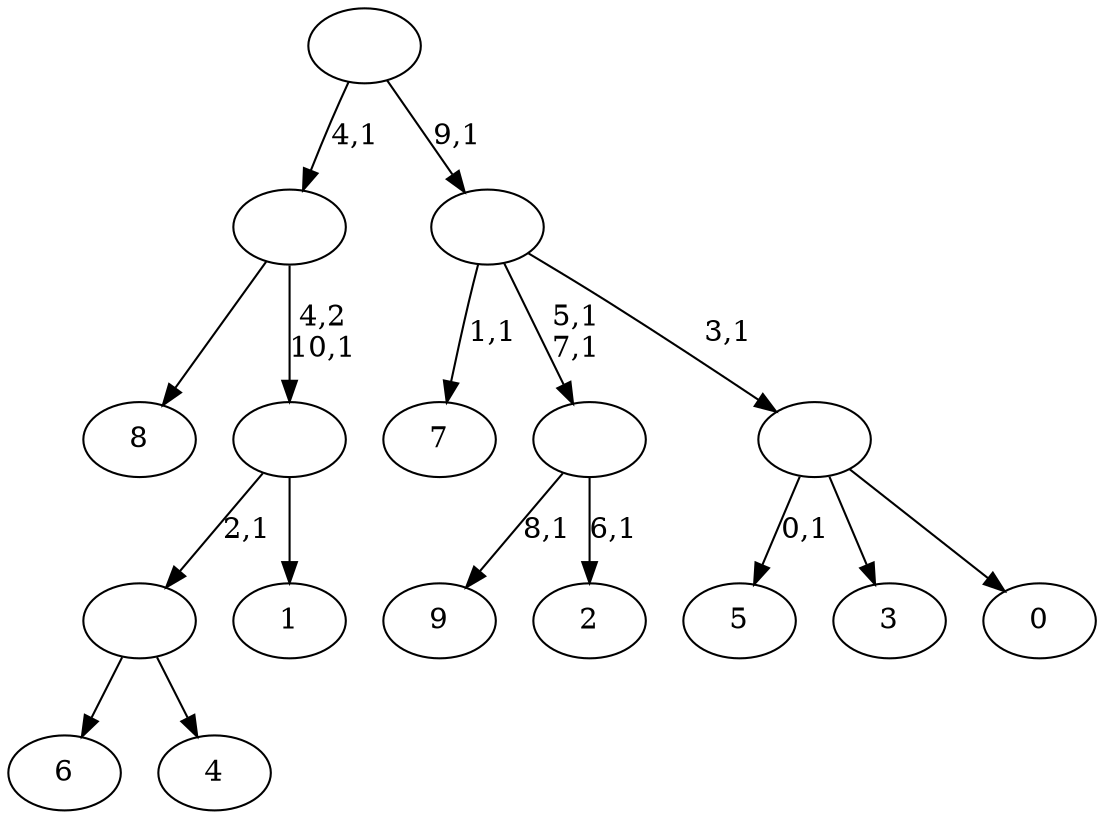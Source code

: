 digraph T {
	21 [label="9"]
	19 [label="8"]
	18 [label="7"]
	16 [label="6"]
	15 [label="5"]
	13 [label="4"]
	12 [label=""]
	11 [label="3"]
	10 [label="2"]
	8 [label=""]
	6 [label="1"]
	5 [label=""]
	4 [label=""]
	3 [label="0"]
	2 [label=""]
	1 [label=""]
	0 [label=""]
	12 -> 16 [label=""]
	12 -> 13 [label=""]
	8 -> 10 [label="6,1"]
	8 -> 21 [label="8,1"]
	5 -> 12 [label="2,1"]
	5 -> 6 [label=""]
	4 -> 19 [label=""]
	4 -> 5 [label="4,2\n10,1"]
	2 -> 15 [label="0,1"]
	2 -> 11 [label=""]
	2 -> 3 [label=""]
	1 -> 8 [label="5,1\n7,1"]
	1 -> 18 [label="1,1"]
	1 -> 2 [label="3,1"]
	0 -> 4 [label="4,1"]
	0 -> 1 [label="9,1"]
}
